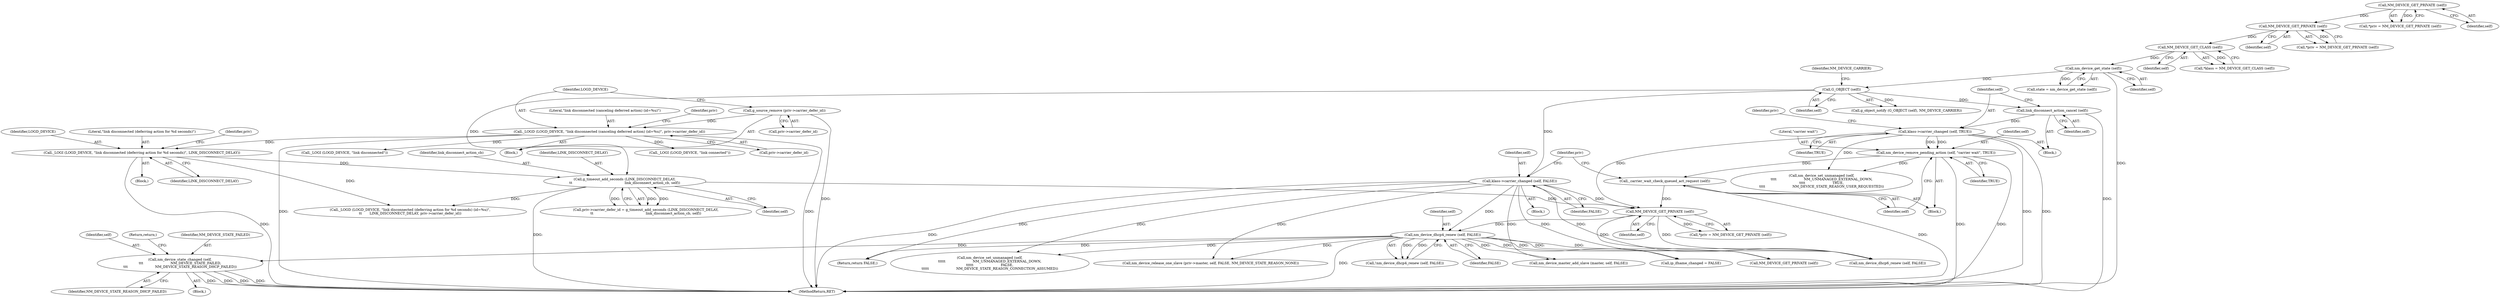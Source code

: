 digraph "0_NetworkManager_d5fc88e573fa58b93034b04d35a2454f5d28cad9@pointer" {
"1001489" [label="(Call,nm_device_state_changed (self,\n\t\t\t                         NM_DEVICE_STATE_FAILED,\n\t\t\t                         NM_DEVICE_STATE_REASON_DHCP_FAILED))"];
"1001485" [label="(Call,nm_device_dhcp4_renew (self, FALSE))"];
"1001472" [label="(Call,NM_DEVICE_GET_PRIVATE (self))"];
"1001457" [label="(Call,g_timeout_add_seconds (LINK_DISCONNECT_DELAY,\n\t\t                                                link_disconnect_action_cb, self))"];
"1001449" [label="(Call,_LOGI (LOGD_DEVICE, \"link disconnected (deferring action for %d seconds)\", LINK_DISCONNECT_DELAY))"];
"1001359" [label="(Call,_LOGD (LOGD_DEVICE, \"link disconnected (canceling deferred action) (id=%u)\", priv->carrier_defer_id))"];
"1001355" [label="(Call,g_source_remove (priv->carrier_defer_id))"];
"1001399" [label="(Call,G_OBJECT (self))"];
"1001384" [label="(Call,nm_device_get_state (self))"];
"1001379" [label="(Call,NM_DEVICE_GET_CLASS (self))"];
"1001374" [label="(Call,NM_DEVICE_GET_PRIVATE (self))"];
"1001348" [label="(Call,NM_DEVICE_GET_PRIVATE (self))"];
"1001444" [label="(Call,klass->carrier_changed (self, FALSE))"];
"1001433" [label="(Call,_carrier_wait_check_queued_act_request (self))"];
"1001429" [label="(Call,nm_device_remove_pending_action (self, \"carrier wait\", TRUE))"];
"1001412" [label="(Call,klass->carrier_changed (self, TRUE))"];
"1001410" [label="(Call,link_disconnect_action_cancel (self))"];
"1001470" [label="(Call,*priv = NM_DEVICE_GET_PRIVATE (self))"];
"1001461" [label="(Call,_LOGD (LOGD_DEVICE, \"link disconnected (deferring action for %d seconds) (id=%u)\",\n\t\t       LINK_DISCONNECT_DELAY, priv->carrier_defer_id))"];
"1001453" [label="(Call,priv->carrier_defer_id = g_timeout_add_seconds (LINK_DISCONNECT_DELAY,\n\t\t                                                link_disconnect_action_cb, self))"];
"1001459" [label="(Identifier,link_disconnect_action_cb)"];
"1001430" [label="(Identifier,self)"];
"1001484" [label="(Call,!nm_device_dhcp4_renew (self, FALSE))"];
"1001401" [label="(Identifier,NM_DEVICE_CARRIER)"];
"1001441" [label="(Call,_LOGI (LOGD_DEVICE, \"link disconnected\"))"];
"1001433" [label="(Call,_carrier_wait_check_queued_act_request (self))"];
"1001384" [label="(Call,nm_device_get_state (self))"];
"1001380" [label="(Identifier,self)"];
"1001410" [label="(Call,link_disconnect_action_cancel (self))"];
"1001473" [label="(Identifier,self)"];
"1001962" [label="(Return,return FALSE;)"];
"1001829" [label="(Call,nm_device_set_unmanaged (self,\n\t\t\t\t\t                         NM_UNMANAGED_EXTERNAL_DOWN,\n\t\t\t\t\t                         FALSE,\n\t\t\t\t\t                         NM_DEVICE_STATE_REASON_CONNECTION_ASSUMED))"];
"1001490" [label="(Identifier,self)"];
"1001398" [label="(Call,g_object_notify (G_OBJECT (self), NM_DEVICE_CARRIER))"];
"1001444" [label="(Call,klass->carrier_changed (self, FALSE))"];
"1001525" [label="(Call,NM_DEVICE_GET_PRIVATE (self))"];
"1001449" [label="(Call,_LOGI (LOGD_DEVICE, \"link disconnected (deferring action for %d seconds)\", LINK_DISCONNECT_DELAY))"];
"1001346" [label="(Call,*priv = NM_DEVICE_GET_PRIVATE (self))"];
"1001374" [label="(Call,NM_DEVICE_GET_PRIVATE (self))"];
"1001375" [label="(Identifier,self)"];
"1001372" [label="(Call,*priv = NM_DEVICE_GET_PRIVATE (self))"];
"1001348" [label="(Call,NM_DEVICE_GET_PRIVATE (self))"];
"1001471" [label="(Identifier,priv)"];
"1001434" [label="(Identifier,self)"];
"1001407" [label="(Call,_LOGI (LOGD_DEVICE, \"link connected\"))"];
"1001492" [label="(Identifier,NM_DEVICE_STATE_REASON_DHCP_FAILED)"];
"1001711" [label="(Call,nm_device_release_one_slave (priv->master, self, FALSE, NM_DEVICE_STATE_REASON_NONE))"];
"1001360" [label="(Identifier,LOGD_DEVICE)"];
"1001359" [label="(Call,_LOGD (LOGD_DEVICE, \"link disconnected (canceling deferred action) (id=%u)\", priv->carrier_defer_id))"];
"1001367" [label="(Identifier,priv)"];
"1001445" [label="(Identifier,self)"];
"1001431" [label="(Literal,\"carrier wait\")"];
"1001551" [label="(Call,nm_device_master_add_slave (master, self, FALSE))"];
"1001585" [label="(Call,ip_ifname_changed = FALSE)"];
"1001377" [label="(Call,*klass = NM_DEVICE_GET_CLASS (self))"];
"1001429" [label="(Call,nm_device_remove_pending_action (self, \"carrier wait\", TRUE))"];
"1001457" [label="(Call,g_timeout_add_seconds (LINK_DISCONNECT_DELAY,\n\t\t                                                link_disconnect_action_cb, self))"];
"1001460" [label="(Identifier,self)"];
"1001440" [label="(Block,)"];
"1001448" [label="(Block,)"];
"1001354" [label="(Block,)"];
"1001400" [label="(Identifier,self)"];
"1001406" [label="(Block,)"];
"1001501" [label="(Call,nm_device_dhcp6_renew (self, FALSE))"];
"1001356" [label="(Call,priv->carrier_defer_id)"];
"1001455" [label="(Identifier,priv)"];
"1001489" [label="(Call,nm_device_state_changed (self,\n\t\t\t                         NM_DEVICE_STATE_FAILED,\n\t\t\t                         NM_DEVICE_STATE_REASON_DHCP_FAILED))"];
"1001432" [label="(Identifier,TRUE)"];
"1001856" [label="(Call,nm_device_set_unmanaged (self,\n\t\t\t\t                         NM_UNMANAGED_EXTERNAL_DOWN,\n\t\t\t\t                         TRUE,\n\t\t\t\t                         NM_DEVICE_STATE_REASON_USER_REQUESTED))"];
"1001417" [label="(Identifier,priv)"];
"1001446" [label="(Identifier,FALSE)"];
"1001488" [label="(Block,)"];
"1001485" [label="(Call,nm_device_dhcp4_renew (self, FALSE))"];
"1001493" [label="(Return,return;)"];
"1001452" [label="(Identifier,LINK_DISCONNECT_DELAY)"];
"1001419" [label="(Block,)"];
"1001399" [label="(Call,G_OBJECT (self))"];
"1001382" [label="(Call,state = nm_device_get_state (self))"];
"1001411" [label="(Identifier,self)"];
"1001349" [label="(Identifier,self)"];
"1001379" [label="(Call,NM_DEVICE_GET_CLASS (self))"];
"1001491" [label="(Identifier,NM_DEVICE_STATE_FAILED)"];
"1001355" [label="(Call,g_source_remove (priv->carrier_defer_id))"];
"1001362" [label="(Call,priv->carrier_defer_id)"];
"1007368" [label="(MethodReturn,RET)"];
"1001361" [label="(Literal,\"link disconnected (canceling deferred action) (id=%u)\")"];
"1001414" [label="(Identifier,TRUE)"];
"1001487" [label="(Identifier,FALSE)"];
"1001450" [label="(Identifier,LOGD_DEVICE)"];
"1001472" [label="(Call,NM_DEVICE_GET_PRIVATE (self))"];
"1001458" [label="(Identifier,LINK_DISCONNECT_DELAY)"];
"1001413" [label="(Identifier,self)"];
"1001385" [label="(Identifier,self)"];
"1001451" [label="(Literal,\"link disconnected (deferring action for %d seconds)\")"];
"1001412" [label="(Call,klass->carrier_changed (self, TRUE))"];
"1001486" [label="(Identifier,self)"];
"1001489" -> "1001488"  [label="AST: "];
"1001489" -> "1001492"  [label="CFG: "];
"1001490" -> "1001489"  [label="AST: "];
"1001491" -> "1001489"  [label="AST: "];
"1001492" -> "1001489"  [label="AST: "];
"1001493" -> "1001489"  [label="CFG: "];
"1001489" -> "1007368"  [label="DDG: "];
"1001489" -> "1007368"  [label="DDG: "];
"1001489" -> "1007368"  [label="DDG: "];
"1001489" -> "1007368"  [label="DDG: "];
"1001485" -> "1001489"  [label="DDG: "];
"1001485" -> "1001484"  [label="AST: "];
"1001485" -> "1001487"  [label="CFG: "];
"1001486" -> "1001485"  [label="AST: "];
"1001487" -> "1001485"  [label="AST: "];
"1001484" -> "1001485"  [label="CFG: "];
"1001485" -> "1007368"  [label="DDG: "];
"1001485" -> "1001484"  [label="DDG: "];
"1001485" -> "1001484"  [label="DDG: "];
"1001472" -> "1001485"  [label="DDG: "];
"1001444" -> "1001485"  [label="DDG: "];
"1001485" -> "1001501"  [label="DDG: "];
"1001485" -> "1001501"  [label="DDG: "];
"1001485" -> "1001525"  [label="DDG: "];
"1001485" -> "1001551"  [label="DDG: "];
"1001485" -> "1001585"  [label="DDG: "];
"1001485" -> "1001711"  [label="DDG: "];
"1001485" -> "1001829"  [label="DDG: "];
"1001485" -> "1001962"  [label="DDG: "];
"1001472" -> "1001470"  [label="AST: "];
"1001472" -> "1001473"  [label="CFG: "];
"1001473" -> "1001472"  [label="AST: "];
"1001470" -> "1001472"  [label="CFG: "];
"1001472" -> "1001470"  [label="DDG: "];
"1001457" -> "1001472"  [label="DDG: "];
"1001444" -> "1001472"  [label="DDG: "];
"1001433" -> "1001472"  [label="DDG: "];
"1001412" -> "1001472"  [label="DDG: "];
"1001472" -> "1001501"  [label="DDG: "];
"1001472" -> "1001525"  [label="DDG: "];
"1001457" -> "1001453"  [label="AST: "];
"1001457" -> "1001460"  [label="CFG: "];
"1001458" -> "1001457"  [label="AST: "];
"1001459" -> "1001457"  [label="AST: "];
"1001460" -> "1001457"  [label="AST: "];
"1001453" -> "1001457"  [label="CFG: "];
"1001457" -> "1007368"  [label="DDG: "];
"1001457" -> "1001453"  [label="DDG: "];
"1001457" -> "1001453"  [label="DDG: "];
"1001457" -> "1001453"  [label="DDG: "];
"1001449" -> "1001457"  [label="DDG: "];
"1001399" -> "1001457"  [label="DDG: "];
"1001457" -> "1001461"  [label="DDG: "];
"1001449" -> "1001448"  [label="AST: "];
"1001449" -> "1001452"  [label="CFG: "];
"1001450" -> "1001449"  [label="AST: "];
"1001451" -> "1001449"  [label="AST: "];
"1001452" -> "1001449"  [label="AST: "];
"1001455" -> "1001449"  [label="CFG: "];
"1001449" -> "1007368"  [label="DDG: "];
"1001359" -> "1001449"  [label="DDG: "];
"1001449" -> "1001461"  [label="DDG: "];
"1001359" -> "1001354"  [label="AST: "];
"1001359" -> "1001362"  [label="CFG: "];
"1001360" -> "1001359"  [label="AST: "];
"1001361" -> "1001359"  [label="AST: "];
"1001362" -> "1001359"  [label="AST: "];
"1001367" -> "1001359"  [label="CFG: "];
"1001359" -> "1007368"  [label="DDG: "];
"1001359" -> "1007368"  [label="DDG: "];
"1001355" -> "1001359"  [label="DDG: "];
"1001359" -> "1001407"  [label="DDG: "];
"1001359" -> "1001441"  [label="DDG: "];
"1001355" -> "1001354"  [label="AST: "];
"1001355" -> "1001356"  [label="CFG: "];
"1001356" -> "1001355"  [label="AST: "];
"1001360" -> "1001355"  [label="CFG: "];
"1001355" -> "1007368"  [label="DDG: "];
"1001399" -> "1001398"  [label="AST: "];
"1001399" -> "1001400"  [label="CFG: "];
"1001400" -> "1001399"  [label="AST: "];
"1001401" -> "1001399"  [label="CFG: "];
"1001399" -> "1001398"  [label="DDG: "];
"1001384" -> "1001399"  [label="DDG: "];
"1001399" -> "1001410"  [label="DDG: "];
"1001399" -> "1001444"  [label="DDG: "];
"1001384" -> "1001382"  [label="AST: "];
"1001384" -> "1001385"  [label="CFG: "];
"1001385" -> "1001384"  [label="AST: "];
"1001382" -> "1001384"  [label="CFG: "];
"1001384" -> "1007368"  [label="DDG: "];
"1001384" -> "1001382"  [label="DDG: "];
"1001379" -> "1001384"  [label="DDG: "];
"1001379" -> "1001377"  [label="AST: "];
"1001379" -> "1001380"  [label="CFG: "];
"1001380" -> "1001379"  [label="AST: "];
"1001377" -> "1001379"  [label="CFG: "];
"1001379" -> "1001377"  [label="DDG: "];
"1001374" -> "1001379"  [label="DDG: "];
"1001374" -> "1001372"  [label="AST: "];
"1001374" -> "1001375"  [label="CFG: "];
"1001375" -> "1001374"  [label="AST: "];
"1001372" -> "1001374"  [label="CFG: "];
"1001374" -> "1001372"  [label="DDG: "];
"1001348" -> "1001374"  [label="DDG: "];
"1001348" -> "1001346"  [label="AST: "];
"1001348" -> "1001349"  [label="CFG: "];
"1001349" -> "1001348"  [label="AST: "];
"1001346" -> "1001348"  [label="CFG: "];
"1001348" -> "1001346"  [label="DDG: "];
"1001444" -> "1001440"  [label="AST: "];
"1001444" -> "1001446"  [label="CFG: "];
"1001445" -> "1001444"  [label="AST: "];
"1001446" -> "1001444"  [label="AST: "];
"1001471" -> "1001444"  [label="CFG: "];
"1001444" -> "1007368"  [label="DDG: "];
"1001444" -> "1001501"  [label="DDG: "];
"1001444" -> "1001551"  [label="DDG: "];
"1001444" -> "1001585"  [label="DDG: "];
"1001444" -> "1001711"  [label="DDG: "];
"1001444" -> "1001829"  [label="DDG: "];
"1001444" -> "1001962"  [label="DDG: "];
"1001433" -> "1001419"  [label="AST: "];
"1001433" -> "1001434"  [label="CFG: "];
"1001434" -> "1001433"  [label="AST: "];
"1001471" -> "1001433"  [label="CFG: "];
"1001433" -> "1007368"  [label="DDG: "];
"1001429" -> "1001433"  [label="DDG: "];
"1001429" -> "1001419"  [label="AST: "];
"1001429" -> "1001432"  [label="CFG: "];
"1001430" -> "1001429"  [label="AST: "];
"1001431" -> "1001429"  [label="AST: "];
"1001432" -> "1001429"  [label="AST: "];
"1001434" -> "1001429"  [label="CFG: "];
"1001429" -> "1007368"  [label="DDG: "];
"1001429" -> "1007368"  [label="DDG: "];
"1001412" -> "1001429"  [label="DDG: "];
"1001412" -> "1001429"  [label="DDG: "];
"1001429" -> "1001856"  [label="DDG: "];
"1001412" -> "1001406"  [label="AST: "];
"1001412" -> "1001414"  [label="CFG: "];
"1001413" -> "1001412"  [label="AST: "];
"1001414" -> "1001412"  [label="AST: "];
"1001417" -> "1001412"  [label="CFG: "];
"1001412" -> "1007368"  [label="DDG: "];
"1001412" -> "1007368"  [label="DDG: "];
"1001410" -> "1001412"  [label="DDG: "];
"1001412" -> "1001856"  [label="DDG: "];
"1001410" -> "1001406"  [label="AST: "];
"1001410" -> "1001411"  [label="CFG: "];
"1001411" -> "1001410"  [label="AST: "];
"1001413" -> "1001410"  [label="CFG: "];
"1001410" -> "1007368"  [label="DDG: "];
}
